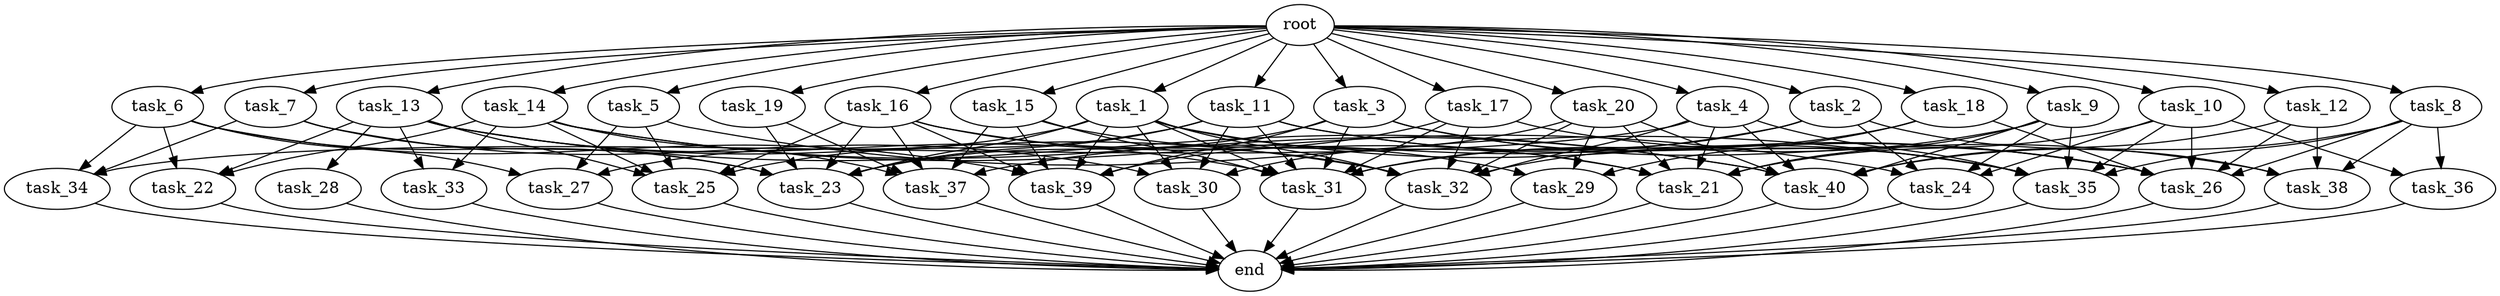 digraph G {
  root [size="0.000000e+00"];
  task_1 [size="4.885055e+09"];
  task_2 [size="9.154168e+09"];
  task_3 [size="3.880852e+09"];
  task_4 [size="7.604491e+09"];
  task_5 [size="9.657275e+09"];
  task_6 [size="3.674427e+08"];
  task_7 [size="1.185099e+09"];
  task_8 [size="4.547361e+09"];
  task_9 [size="1.320420e+09"];
  task_10 [size="4.810995e+09"];
  task_11 [size="1.468199e+09"];
  task_12 [size="5.548815e+09"];
  task_13 [size="3.876835e+09"];
  task_14 [size="6.067347e+09"];
  task_15 [size="2.310447e+09"];
  task_16 [size="2.749735e+09"];
  task_17 [size="7.064695e+09"];
  task_18 [size="6.627873e+09"];
  task_19 [size="8.495524e+09"];
  task_20 [size="6.613868e+09"];
  task_21 [size="6.075112e+09"];
  task_22 [size="4.541760e+09"];
  task_23 [size="4.631555e+08"];
  task_24 [size="7.138767e+09"];
  task_25 [size="4.433430e+08"];
  task_26 [size="4.908807e+09"];
  task_27 [size="4.602956e+09"];
  task_28 [size="6.142220e+09"];
  task_29 [size="8.622660e+09"];
  task_30 [size="7.829623e+09"];
  task_31 [size="8.650447e+09"];
  task_32 [size="9.965441e+09"];
  task_33 [size="1.910898e+09"];
  task_34 [size="3.543778e+09"];
  task_35 [size="4.461464e+09"];
  task_36 [size="8.003860e+09"];
  task_37 [size="4.423150e+09"];
  task_38 [size="7.397611e+09"];
  task_39 [size="7.659656e+09"];
  task_40 [size="8.398804e+09"];
  end [size="0.000000e+00"];

  root -> task_1 [size="1.000000e-12"];
  root -> task_2 [size="1.000000e-12"];
  root -> task_3 [size="1.000000e-12"];
  root -> task_4 [size="1.000000e-12"];
  root -> task_5 [size="1.000000e-12"];
  root -> task_6 [size="1.000000e-12"];
  root -> task_7 [size="1.000000e-12"];
  root -> task_8 [size="1.000000e-12"];
  root -> task_9 [size="1.000000e-12"];
  root -> task_10 [size="1.000000e-12"];
  root -> task_11 [size="1.000000e-12"];
  root -> task_12 [size="1.000000e-12"];
  root -> task_13 [size="1.000000e-12"];
  root -> task_14 [size="1.000000e-12"];
  root -> task_15 [size="1.000000e-12"];
  root -> task_16 [size="1.000000e-12"];
  root -> task_17 [size="1.000000e-12"];
  root -> task_18 [size="1.000000e-12"];
  root -> task_19 [size="1.000000e-12"];
  root -> task_20 [size="1.000000e-12"];
  task_1 -> task_21 [size="1.012519e+08"];
  task_1 -> task_23 [size="6.616507e+06"];
  task_1 -> task_26 [size="7.012582e+07"];
  task_1 -> task_27 [size="1.534319e+08"];
  task_1 -> task_30 [size="1.957406e+08"];
  task_1 -> task_31 [size="1.081306e+08"];
  task_1 -> task_32 [size="1.423634e+08"];
  task_1 -> task_39 [size="1.276609e+08"];
  task_2 -> task_24 [size="1.784692e+08"];
  task_2 -> task_31 [size="1.081306e+08"];
  task_2 -> task_37 [size="8.846299e+07"];
  task_2 -> task_38 [size="1.849403e+08"];
  task_3 -> task_23 [size="6.616507e+06"];
  task_3 -> task_31 [size="1.081306e+08"];
  task_3 -> task_35 [size="6.373521e+07"];
  task_3 -> task_38 [size="1.849403e+08"];
  task_3 -> task_39 [size="1.276609e+08"];
  task_4 -> task_21 [size="1.012519e+08"];
  task_4 -> task_32 [size="1.423634e+08"];
  task_4 -> task_34 [size="1.181259e+08"];
  task_4 -> task_35 [size="6.373521e+07"];
  task_4 -> task_40 [size="1.199829e+08"];
  task_5 -> task_25 [size="8.866859e+06"];
  task_5 -> task_27 [size="1.534319e+08"];
  task_5 -> task_35 [size="6.373521e+07"];
  task_6 -> task_22 [size="1.513920e+08"];
  task_6 -> task_23 [size="6.616507e+06"];
  task_6 -> task_27 [size="1.534319e+08"];
  task_6 -> task_34 [size="1.181259e+08"];
  task_6 -> task_39 [size="1.276609e+08"];
  task_7 -> task_23 [size="6.616507e+06"];
  task_7 -> task_30 [size="1.957406e+08"];
  task_7 -> task_34 [size="1.181259e+08"];
  task_8 -> task_26 [size="7.012582e+07"];
  task_8 -> task_35 [size="6.373521e+07"];
  task_8 -> task_36 [size="4.001930e+08"];
  task_8 -> task_38 [size="1.849403e+08"];
  task_8 -> task_40 [size="1.199829e+08"];
  task_9 -> task_21 [size="1.012519e+08"];
  task_9 -> task_24 [size="1.784692e+08"];
  task_9 -> task_31 [size="1.081306e+08"];
  task_9 -> task_35 [size="6.373521e+07"];
  task_9 -> task_40 [size="1.199829e+08"];
  task_10 -> task_21 [size="1.012519e+08"];
  task_10 -> task_24 [size="1.784692e+08"];
  task_10 -> task_26 [size="7.012582e+07"];
  task_10 -> task_35 [size="6.373521e+07"];
  task_10 -> task_36 [size="4.001930e+08"];
  task_11 -> task_23 [size="6.616507e+06"];
  task_11 -> task_25 [size="8.866859e+06"];
  task_11 -> task_26 [size="7.012582e+07"];
  task_11 -> task_30 [size="1.957406e+08"];
  task_11 -> task_31 [size="1.081306e+08"];
  task_11 -> task_35 [size="6.373521e+07"];
  task_12 -> task_26 [size="7.012582e+07"];
  task_12 -> task_38 [size="1.849403e+08"];
  task_12 -> task_40 [size="1.199829e+08"];
  task_13 -> task_22 [size="1.513920e+08"];
  task_13 -> task_25 [size="8.866859e+06"];
  task_13 -> task_28 [size="6.142220e+08"];
  task_13 -> task_31 [size="1.081306e+08"];
  task_13 -> task_32 [size="1.423634e+08"];
  task_13 -> task_33 [size="9.554491e+07"];
  task_13 -> task_40 [size="1.199829e+08"];
  task_14 -> task_22 [size="1.513920e+08"];
  task_14 -> task_24 [size="1.784692e+08"];
  task_14 -> task_25 [size="8.866859e+06"];
  task_14 -> task_33 [size="9.554491e+07"];
  task_14 -> task_37 [size="8.846299e+07"];
  task_14 -> task_40 [size="1.199829e+08"];
  task_15 -> task_29 [size="2.874220e+08"];
  task_15 -> task_31 [size="1.081306e+08"];
  task_15 -> task_37 [size="8.846299e+07"];
  task_15 -> task_39 [size="1.276609e+08"];
  task_16 -> task_21 [size="1.012519e+08"];
  task_16 -> task_23 [size="6.616507e+06"];
  task_16 -> task_25 [size="8.866859e+06"];
  task_16 -> task_32 [size="1.423634e+08"];
  task_16 -> task_37 [size="8.846299e+07"];
  task_16 -> task_39 [size="1.276609e+08"];
  task_17 -> task_26 [size="7.012582e+07"];
  task_17 -> task_31 [size="1.081306e+08"];
  task_17 -> task_32 [size="1.423634e+08"];
  task_17 -> task_39 [size="1.276609e+08"];
  task_18 -> task_26 [size="7.012582e+07"];
  task_18 -> task_29 [size="2.874220e+08"];
  task_18 -> task_32 [size="1.423634e+08"];
  task_19 -> task_23 [size="6.616507e+06"];
  task_19 -> task_37 [size="8.846299e+07"];
  task_20 -> task_21 [size="1.012519e+08"];
  task_20 -> task_29 [size="2.874220e+08"];
  task_20 -> task_30 [size="1.957406e+08"];
  task_20 -> task_32 [size="1.423634e+08"];
  task_20 -> task_40 [size="1.199829e+08"];
  task_21 -> end [size="1.000000e-12"];
  task_22 -> end [size="1.000000e-12"];
  task_23 -> end [size="1.000000e-12"];
  task_24 -> end [size="1.000000e-12"];
  task_25 -> end [size="1.000000e-12"];
  task_26 -> end [size="1.000000e-12"];
  task_27 -> end [size="1.000000e-12"];
  task_28 -> end [size="1.000000e-12"];
  task_29 -> end [size="1.000000e-12"];
  task_30 -> end [size="1.000000e-12"];
  task_31 -> end [size="1.000000e-12"];
  task_32 -> end [size="1.000000e-12"];
  task_33 -> end [size="1.000000e-12"];
  task_34 -> end [size="1.000000e-12"];
  task_35 -> end [size="1.000000e-12"];
  task_36 -> end [size="1.000000e-12"];
  task_37 -> end [size="1.000000e-12"];
  task_38 -> end [size="1.000000e-12"];
  task_39 -> end [size="1.000000e-12"];
  task_40 -> end [size="1.000000e-12"];
}
